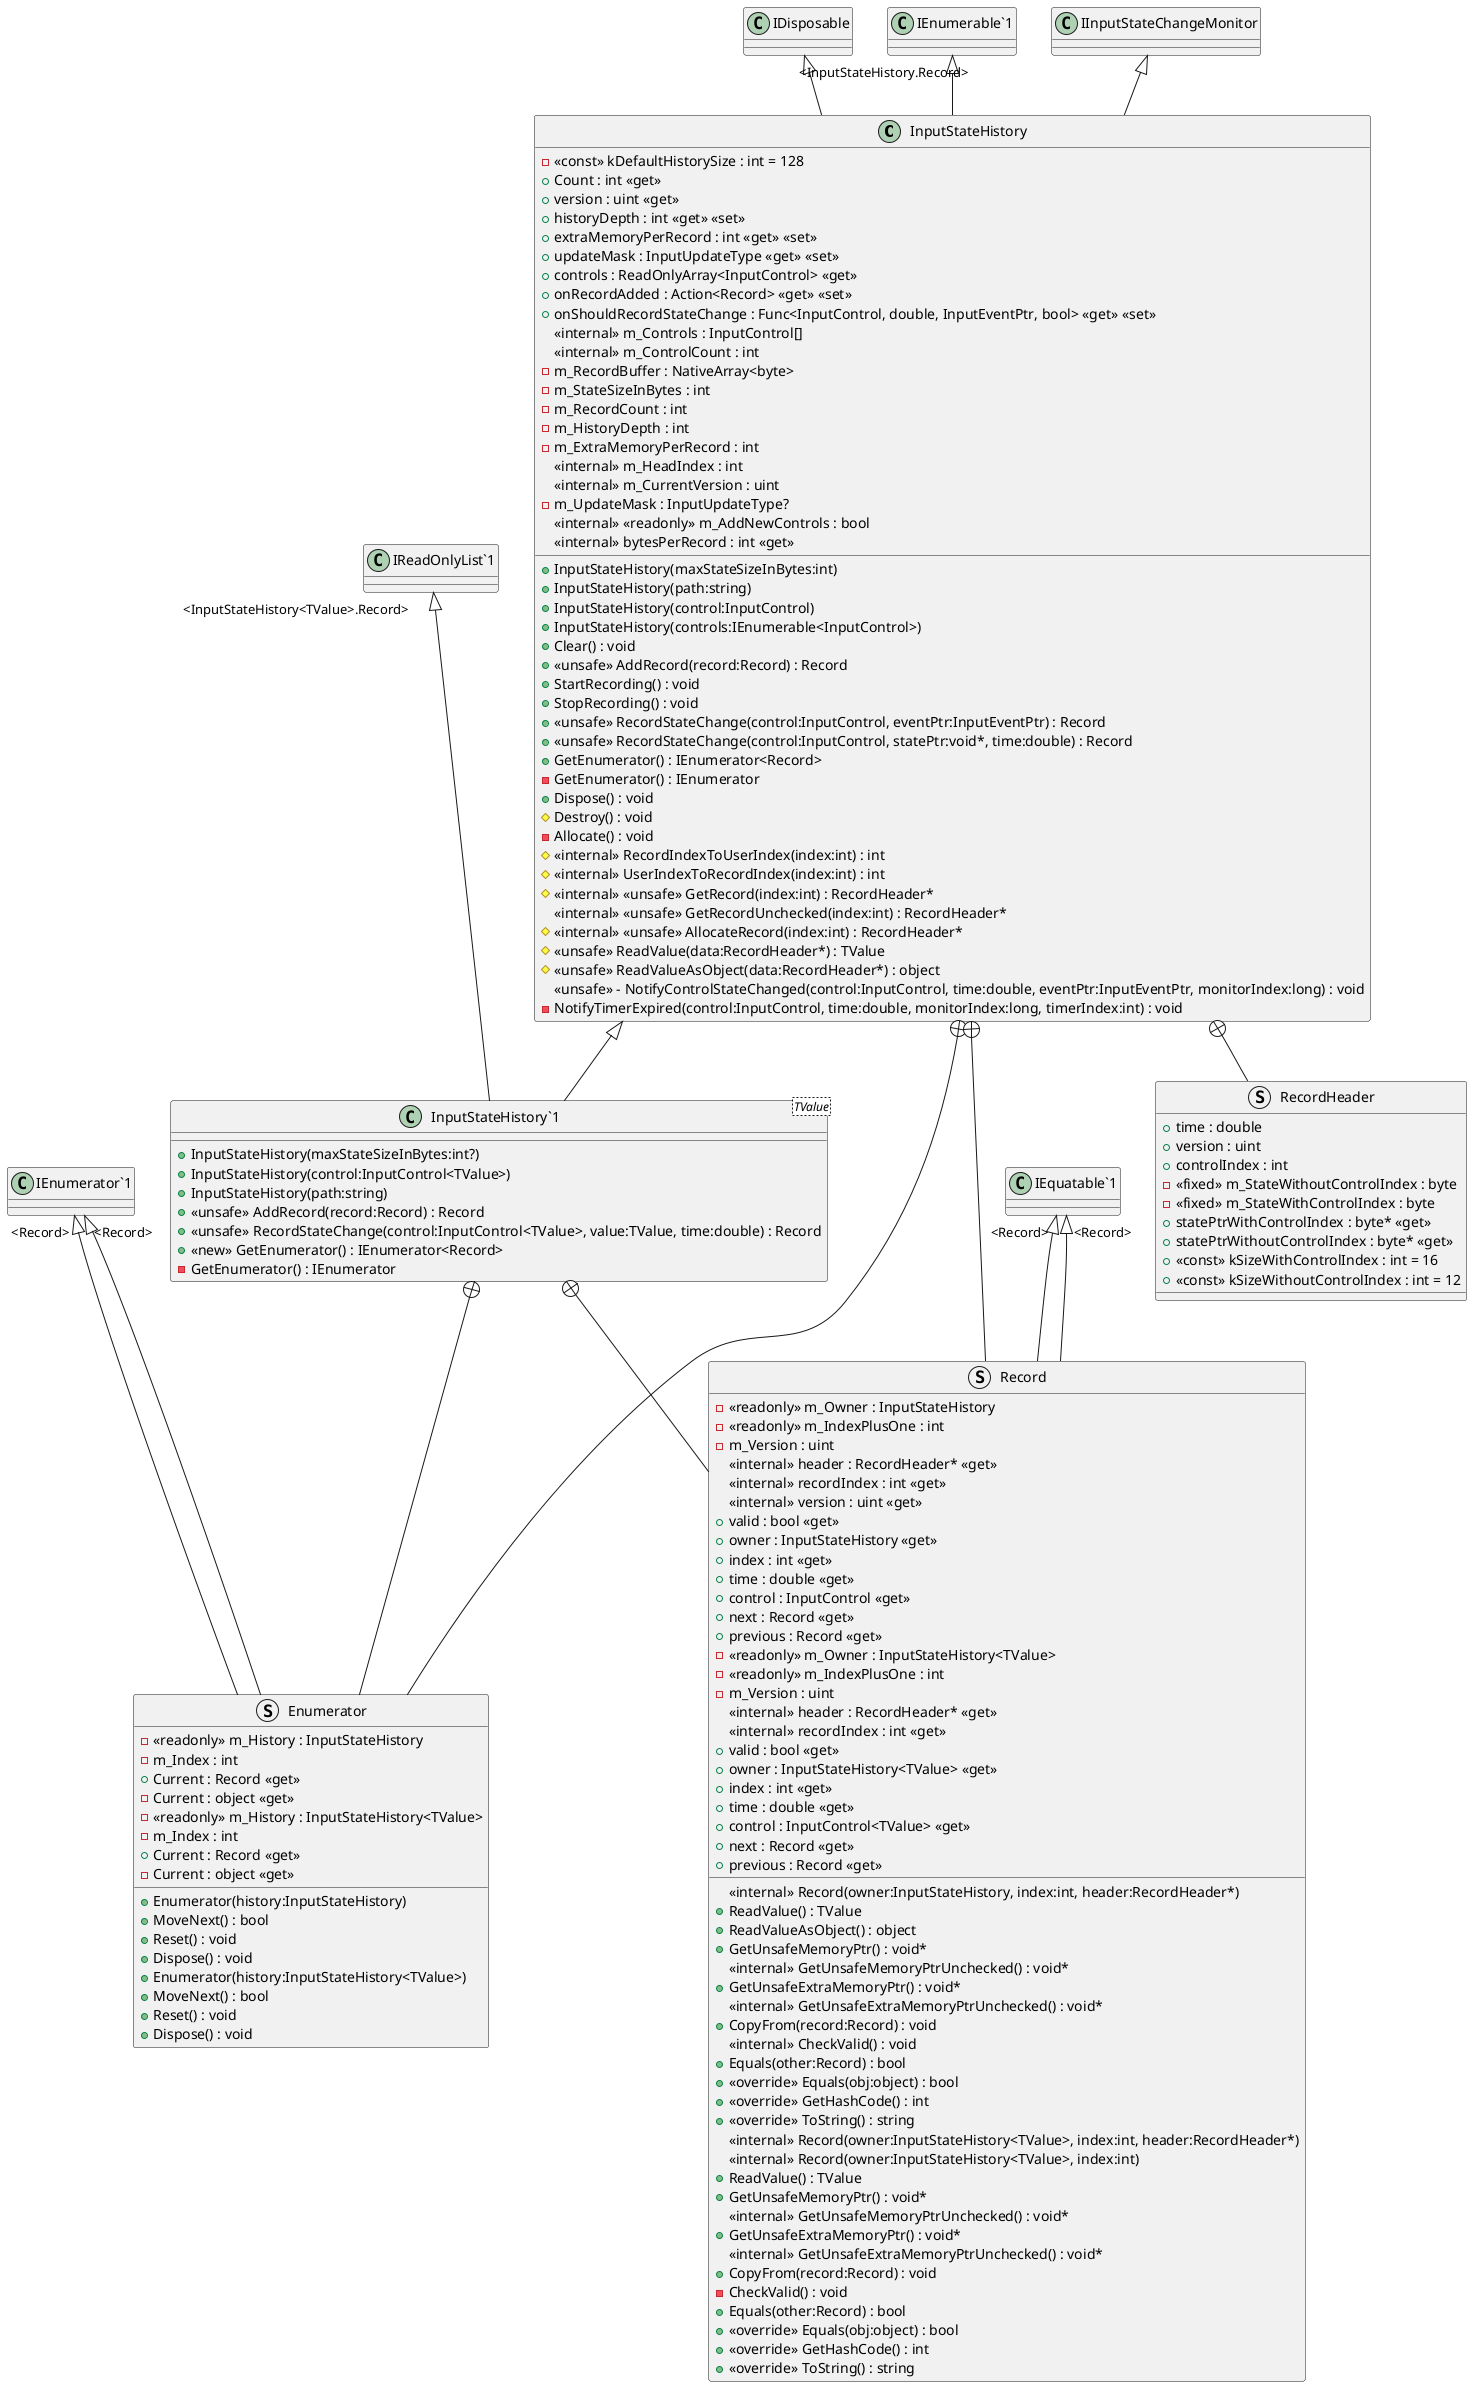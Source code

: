 @startuml
class InputStateHistory {
    - <<const>> kDefaultHistorySize : int = 128
    + Count : int <<get>>
    + version : uint <<get>>
    + historyDepth : int <<get>> <<set>>
    + extraMemoryPerRecord : int <<get>> <<set>>
    + updateMask : InputUpdateType <<get>> <<set>>
    + controls : ReadOnlyArray<InputControl> <<get>>
    + onRecordAdded : Action<Record> <<get>> <<set>>
    + onShouldRecordStateChange : Func<InputControl, double, InputEventPtr, bool> <<get>> <<set>>
    + InputStateHistory(maxStateSizeInBytes:int)
    + InputStateHistory(path:string)
    + InputStateHistory(control:InputControl)
    + InputStateHistory(controls:IEnumerable<InputControl>)
    + Clear() : void
    + <<unsafe>> AddRecord(record:Record) : Record
    + StartRecording() : void
    + StopRecording() : void
    + <<unsafe>> RecordStateChange(control:InputControl, eventPtr:InputEventPtr) : Record
    + <<unsafe>> RecordStateChange(control:InputControl, statePtr:void*, time:double) : Record
    + GetEnumerator() : IEnumerator<Record>
    - GetEnumerator() : IEnumerator
    + Dispose() : void
    # Destroy() : void
    - Allocate() : void
    # <<internal>> RecordIndexToUserIndex(index:int) : int
    # <<internal>> UserIndexToRecordIndex(index:int) : int
    # <<internal>> <<unsafe>> GetRecord(index:int) : RecordHeader*
    <<internal>> <<unsafe>> GetRecordUnchecked(index:int) : RecordHeader*
    # <<internal>> <<unsafe>> AllocateRecord(index:int) : RecordHeader*
    # <<unsafe>> ReadValue(data:RecordHeader*) : TValue
    # <<unsafe>> ReadValueAsObject(data:RecordHeader*) : object
    <<unsafe>> - NotifyControlStateChanged(control:InputControl, time:double, eventPtr:InputEventPtr, monitorIndex:long) : void
    - NotifyTimerExpired(control:InputControl, time:double, monitorIndex:long, timerIndex:int) : void
    <<internal>> m_Controls : InputControl[]
    <<internal>> m_ControlCount : int
    - m_RecordBuffer : NativeArray<byte>
    - m_StateSizeInBytes : int
    - m_RecordCount : int
    - m_HistoryDepth : int
    - m_ExtraMemoryPerRecord : int
    <<internal>> m_HeadIndex : int
    <<internal>> m_CurrentVersion : uint
    - m_UpdateMask : InputUpdateType?
    <<internal>> <<readonly>> m_AddNewControls : bool
    <<internal>> bytesPerRecord : int <<get>>
}
class "InputStateHistory`1"<TValue> {
    + InputStateHistory(maxStateSizeInBytes:int?)
    + InputStateHistory(control:InputControl<TValue>)
    + InputStateHistory(path:string)
    + <<unsafe>> AddRecord(record:Record) : Record
    + <<unsafe>> RecordStateChange(control:InputControl<TValue>, value:TValue, time:double) : Record
    + <<new>> GetEnumerator() : IEnumerator<Record>
    - GetEnumerator() : IEnumerator
}
struct Enumerator {
    - <<readonly>> m_History : InputStateHistory
    - m_Index : int
    + Enumerator(history:InputStateHistory)
    + MoveNext() : bool
    + Reset() : void
    + Current : Record <<get>>
    - Current : object <<get>>
    + Dispose() : void
}
struct RecordHeader {
    + time : double
    + version : uint
    + controlIndex : int
    - <<fixed>> m_StateWithoutControlIndex : byte
    - <<fixed>> m_StateWithControlIndex : byte
    + statePtrWithControlIndex : byte* <<get>>
    + statePtrWithoutControlIndex : byte* <<get>>
    + <<const>> kSizeWithControlIndex : int = 16
    + <<const>> kSizeWithoutControlIndex : int = 12
}
struct Record {
    - <<readonly>> m_Owner : InputStateHistory
    - <<readonly>> m_IndexPlusOne : int
    - m_Version : uint
    <<internal>> header : RecordHeader* <<get>>
    <<internal>> recordIndex : int <<get>>
    <<internal>> version : uint <<get>>
    + valid : bool <<get>>
    + owner : InputStateHistory <<get>>
    + index : int <<get>>
    + time : double <<get>>
    + control : InputControl <<get>>
    + next : Record <<get>>
    + previous : Record <<get>>
    <<internal>> Record(owner:InputStateHistory, index:int, header:RecordHeader*)
    + ReadValue() : TValue
    + ReadValueAsObject() : object
    + GetUnsafeMemoryPtr() : void*
    <<internal>> GetUnsafeMemoryPtrUnchecked() : void*
    + GetUnsafeExtraMemoryPtr() : void*
    <<internal>> GetUnsafeExtraMemoryPtrUnchecked() : void*
    + CopyFrom(record:Record) : void
    <<internal>> CheckValid() : void
    + Equals(other:Record) : bool
    + <<override>> Equals(obj:object) : bool
    + <<override>> GetHashCode() : int
    + <<override>> ToString() : string
}
struct Enumerator {
    - <<readonly>> m_History : InputStateHistory<TValue>
    - m_Index : int
    + Enumerator(history:InputStateHistory<TValue>)
    + MoveNext() : bool
    + Reset() : void
    + Current : Record <<get>>
    - Current : object <<get>>
    + Dispose() : void
}
struct Record {
    - <<readonly>> m_Owner : InputStateHistory<TValue>
    - <<readonly>> m_IndexPlusOne : int
    - m_Version : uint
    <<internal>> header : RecordHeader* <<get>>
    <<internal>> recordIndex : int <<get>>
    + valid : bool <<get>>
    + owner : InputStateHistory<TValue> <<get>>
    + index : int <<get>>
    + time : double <<get>>
    + control : InputControl<TValue> <<get>>
    + next : Record <<get>>
    + previous : Record <<get>>
    <<internal>> Record(owner:InputStateHistory<TValue>, index:int, header:RecordHeader*)
    <<internal>> Record(owner:InputStateHistory<TValue>, index:int)
    + ReadValue() : TValue
    + GetUnsafeMemoryPtr() : void*
    <<internal>> GetUnsafeMemoryPtrUnchecked() : void*
    + GetUnsafeExtraMemoryPtr() : void*
    <<internal>> GetUnsafeExtraMemoryPtrUnchecked() : void*
    + CopyFrom(record:Record) : void
    - CheckValid() : void
    + Equals(other:Record) : bool
    + <<override>> Equals(obj:object) : bool
    + <<override>> GetHashCode() : int
    + <<override>> ToString() : string
}
IDisposable <|-- InputStateHistory
"IEnumerable`1" "<InputStateHistory.Record>" <|-- InputStateHistory
IInputStateChangeMonitor <|-- InputStateHistory
InputStateHistory <|-- "InputStateHistory`1"
"IReadOnlyList`1" "<InputStateHistory<TValue>.Record>" <|-- "InputStateHistory`1"
InputStateHistory +-- Enumerator
"IEnumerator`1" "<Record>" <|-- Enumerator
InputStateHistory +-- RecordHeader
InputStateHistory +-- Record
"IEquatable`1" "<Record>" <|-- Record
"InputStateHistory`1" +-- Enumerator
"IEnumerator`1" "<Record>" <|-- Enumerator
"InputStateHistory`1" +-- Record
"IEquatable`1" "<Record>" <|-- Record
@enduml
